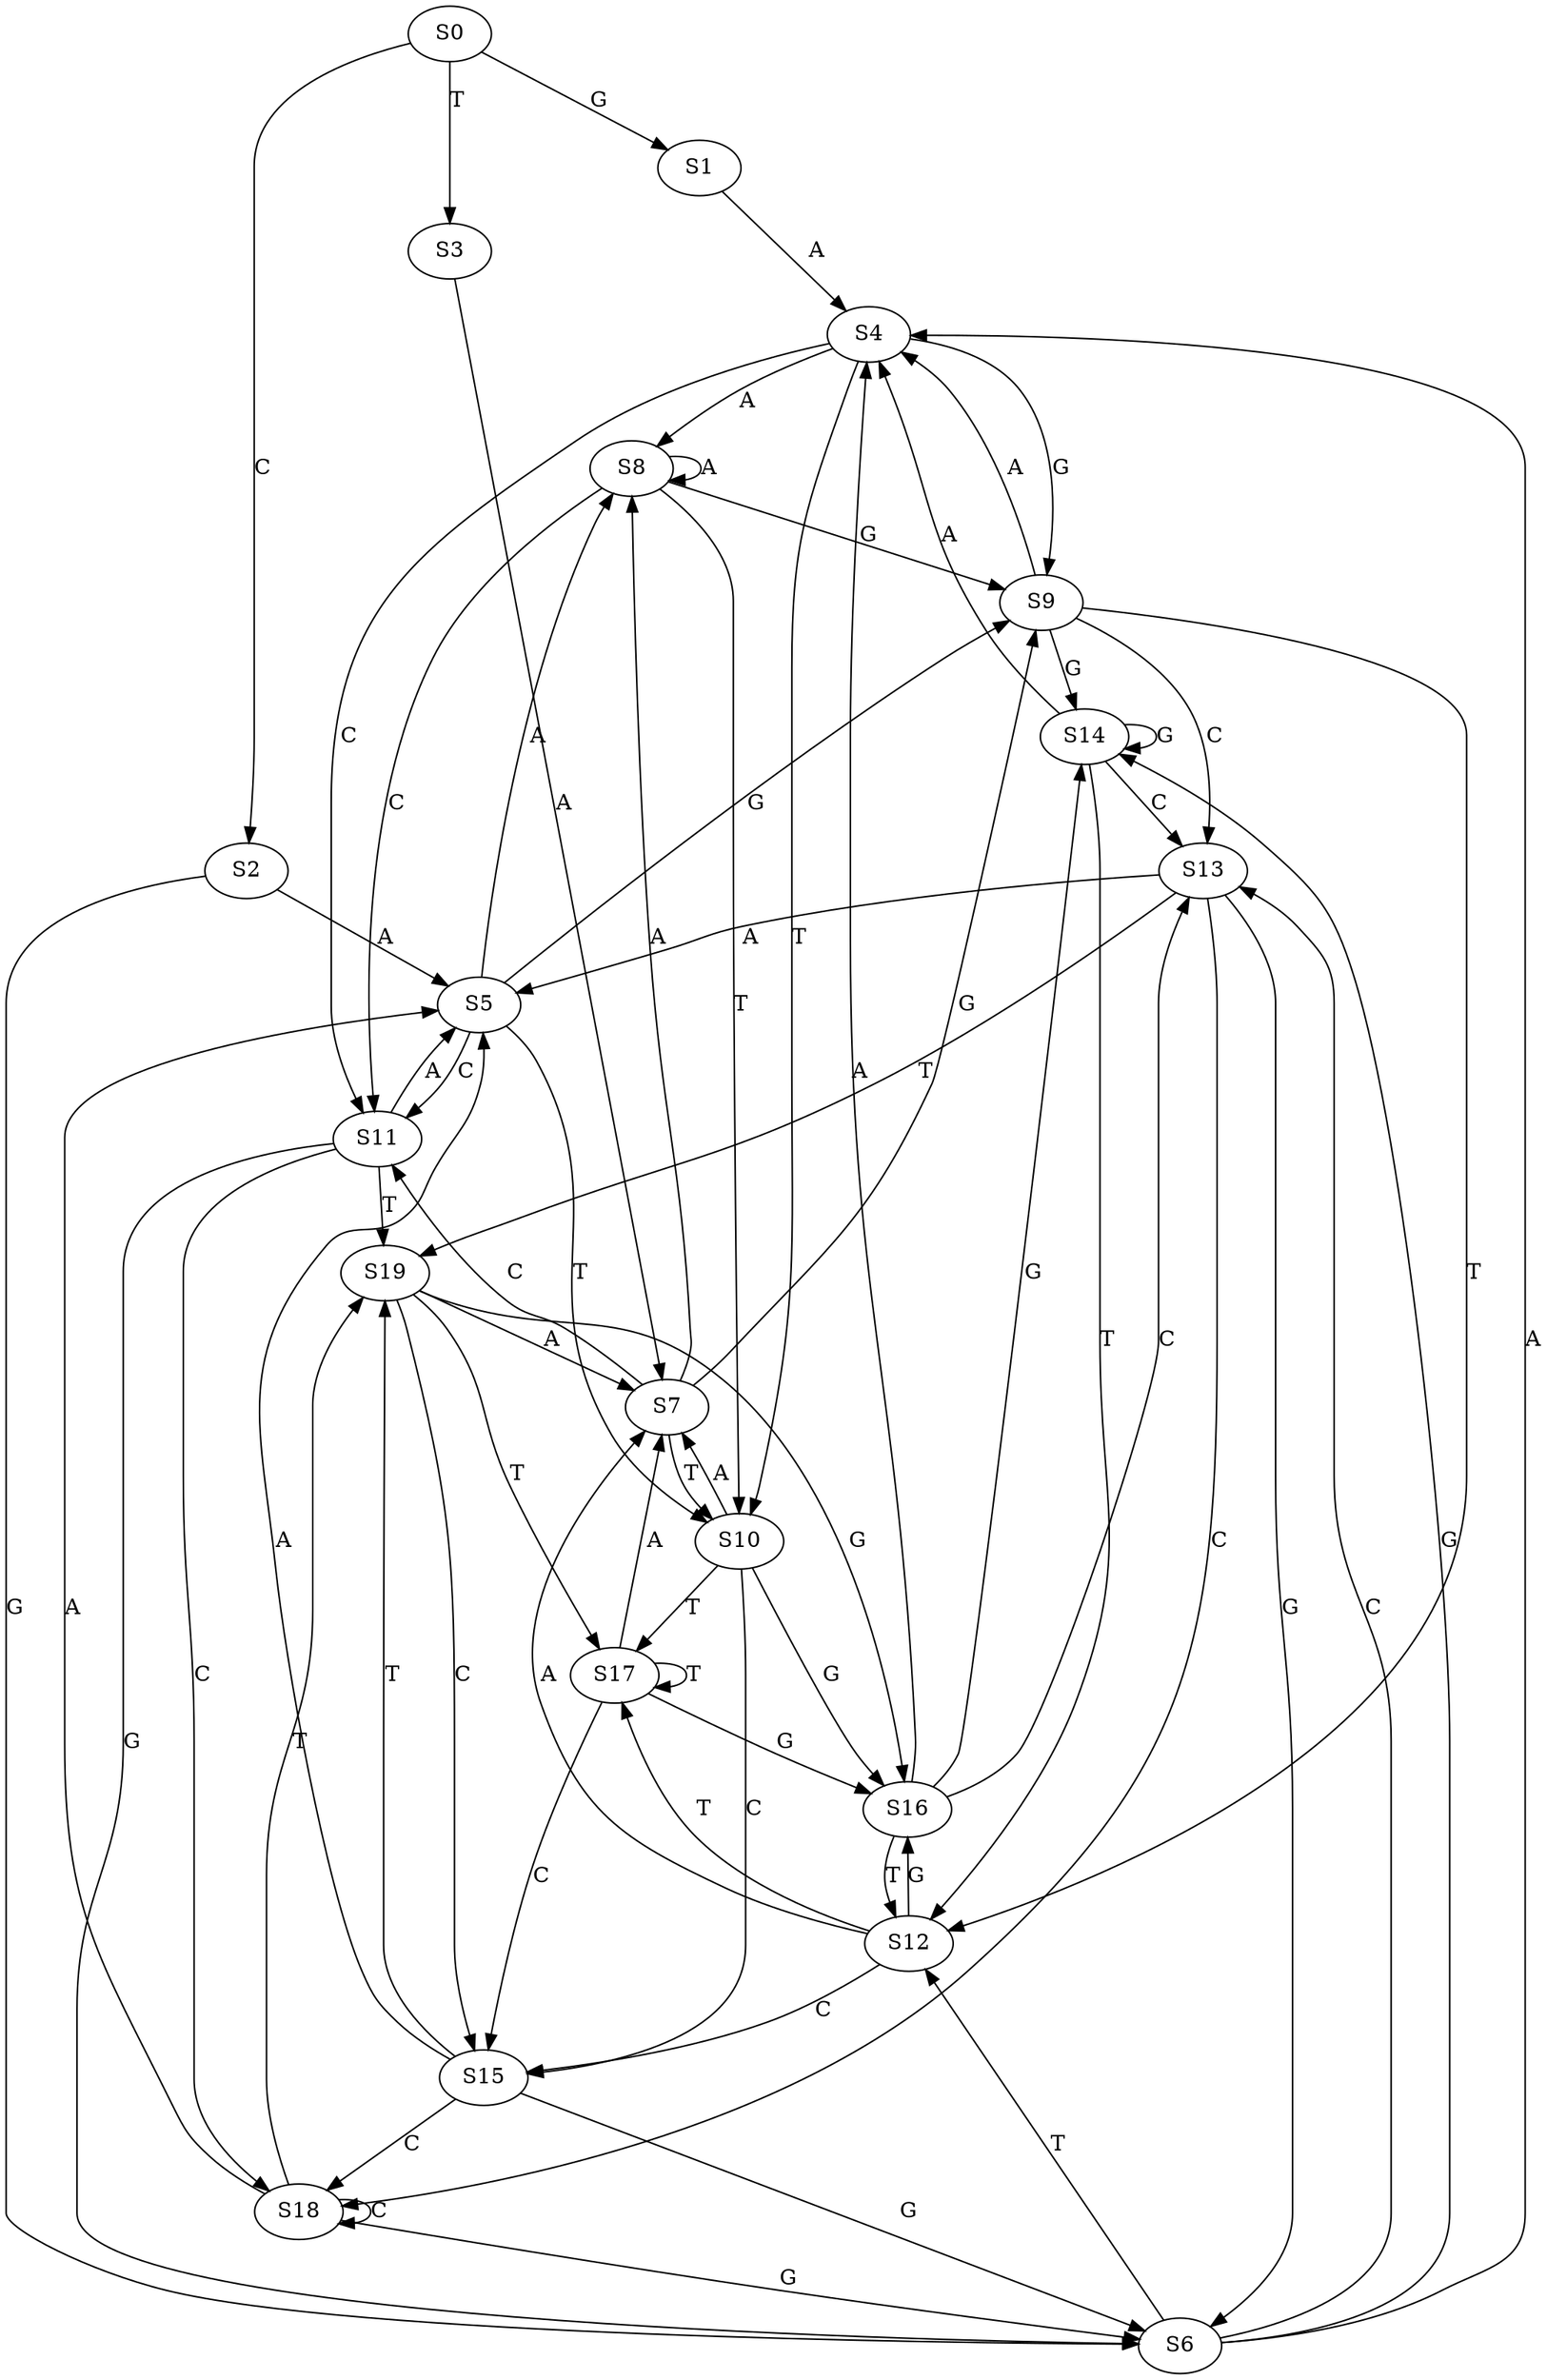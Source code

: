 strict digraph  {
	S0 -> S1 [ label = G ];
	S0 -> S2 [ label = C ];
	S0 -> S3 [ label = T ];
	S1 -> S4 [ label = A ];
	S2 -> S5 [ label = A ];
	S2 -> S6 [ label = G ];
	S3 -> S7 [ label = A ];
	S4 -> S8 [ label = A ];
	S4 -> S9 [ label = G ];
	S4 -> S10 [ label = T ];
	S4 -> S11 [ label = C ];
	S5 -> S9 [ label = G ];
	S5 -> S11 [ label = C ];
	S5 -> S8 [ label = A ];
	S5 -> S10 [ label = T ];
	S6 -> S12 [ label = T ];
	S6 -> S13 [ label = C ];
	S6 -> S14 [ label = G ];
	S6 -> S4 [ label = A ];
	S7 -> S9 [ label = G ];
	S7 -> S10 [ label = T ];
	S7 -> S11 [ label = C ];
	S7 -> S8 [ label = A ];
	S8 -> S11 [ label = C ];
	S8 -> S8 [ label = A ];
	S8 -> S9 [ label = G ];
	S8 -> S10 [ label = T ];
	S9 -> S4 [ label = A ];
	S9 -> S13 [ label = C ];
	S9 -> S12 [ label = T ];
	S9 -> S14 [ label = G ];
	S10 -> S15 [ label = C ];
	S10 -> S16 [ label = G ];
	S10 -> S17 [ label = T ];
	S10 -> S7 [ label = A ];
	S11 -> S6 [ label = G ];
	S11 -> S18 [ label = C ];
	S11 -> S5 [ label = A ];
	S11 -> S19 [ label = T ];
	S12 -> S7 [ label = A ];
	S12 -> S17 [ label = T ];
	S12 -> S15 [ label = C ];
	S12 -> S16 [ label = G ];
	S13 -> S6 [ label = G ];
	S13 -> S19 [ label = T ];
	S13 -> S18 [ label = C ];
	S13 -> S5 [ label = A ];
	S14 -> S13 [ label = C ];
	S14 -> S14 [ label = G ];
	S14 -> S12 [ label = T ];
	S14 -> S4 [ label = A ];
	S15 -> S18 [ label = C ];
	S15 -> S6 [ label = G ];
	S15 -> S19 [ label = T ];
	S15 -> S5 [ label = A ];
	S16 -> S14 [ label = G ];
	S16 -> S13 [ label = C ];
	S16 -> S12 [ label = T ];
	S16 -> S4 [ label = A ];
	S17 -> S15 [ label = C ];
	S17 -> S16 [ label = G ];
	S17 -> S17 [ label = T ];
	S17 -> S7 [ label = A ];
	S18 -> S6 [ label = G ];
	S18 -> S5 [ label = A ];
	S18 -> S18 [ label = C ];
	S18 -> S19 [ label = T ];
	S19 -> S7 [ label = A ];
	S19 -> S15 [ label = C ];
	S19 -> S16 [ label = G ];
	S19 -> S17 [ label = T ];
}
